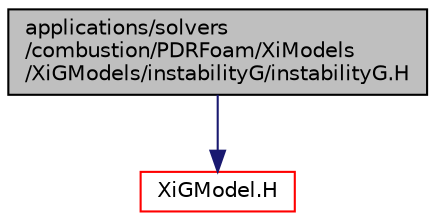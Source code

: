 digraph "applications/solvers/combustion/PDRFoam/XiModels/XiGModels/instabilityG/instabilityG.H"
{
  bgcolor="transparent";
  edge [fontname="Helvetica",fontsize="10",labelfontname="Helvetica",labelfontsize="10"];
  node [fontname="Helvetica",fontsize="10",shape=record];
  Node1 [label="applications/solvers\l/combustion/PDRFoam/XiModels\l/XiGModels/instabilityG/instabilityG.H",height=0.2,width=0.4,color="black", fillcolor="grey75", style="filled", fontcolor="black"];
  Node1 -> Node2 [color="midnightblue",fontsize="10",style="solid",fontname="Helvetica"];
  Node2 [label="XiGModel.H",height=0.2,width=0.4,color="red",URL="$a03217.html"];
}
